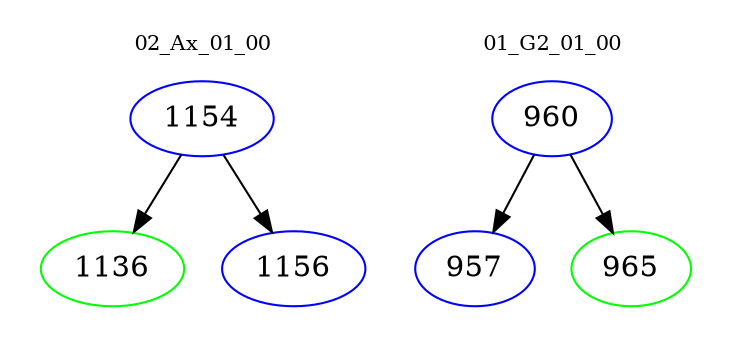 digraph{
subgraph cluster_0 {
color = white
label = "02_Ax_01_00";
fontsize=10;
T0_1154 [label="1154", color="blue"]
T0_1154 -> T0_1136 [color="black"]
T0_1136 [label="1136", color="green"]
T0_1154 -> T0_1156 [color="black"]
T0_1156 [label="1156", color="blue"]
}
subgraph cluster_1 {
color = white
label = "01_G2_01_00";
fontsize=10;
T1_960 [label="960", color="blue"]
T1_960 -> T1_957 [color="black"]
T1_957 [label="957", color="blue"]
T1_960 -> T1_965 [color="black"]
T1_965 [label="965", color="green"]
}
}
